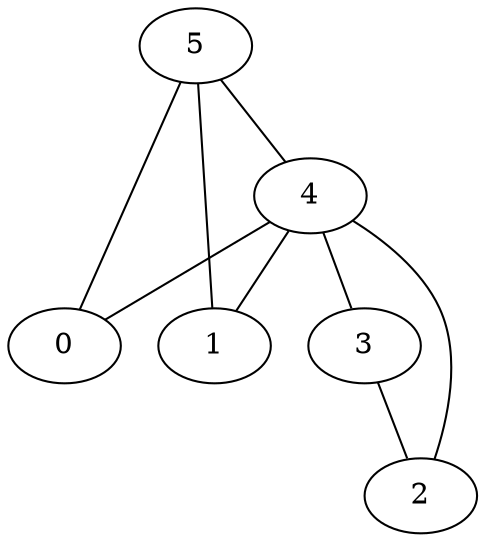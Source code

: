 /* Created by igraph 0.10.2 */
graph {
  0 [
    label=0
    weight=0
  ];
  1 [
    label=1
    weight=1
  ];
  2 [
    label=2
    weight=2
  ];
  3 [
    label=3
    weight=3
  ];
  4 [
    label=4
    weight=4
  ];
  5 [
    label=5
    weight=5
  ];

  4 -- 0;
  5 -- 0;
  4 -- 1;
  5 -- 1;
  3 -- 2;
  4 -- 2;
  5 -- 4;
  4 -- 3;
}
